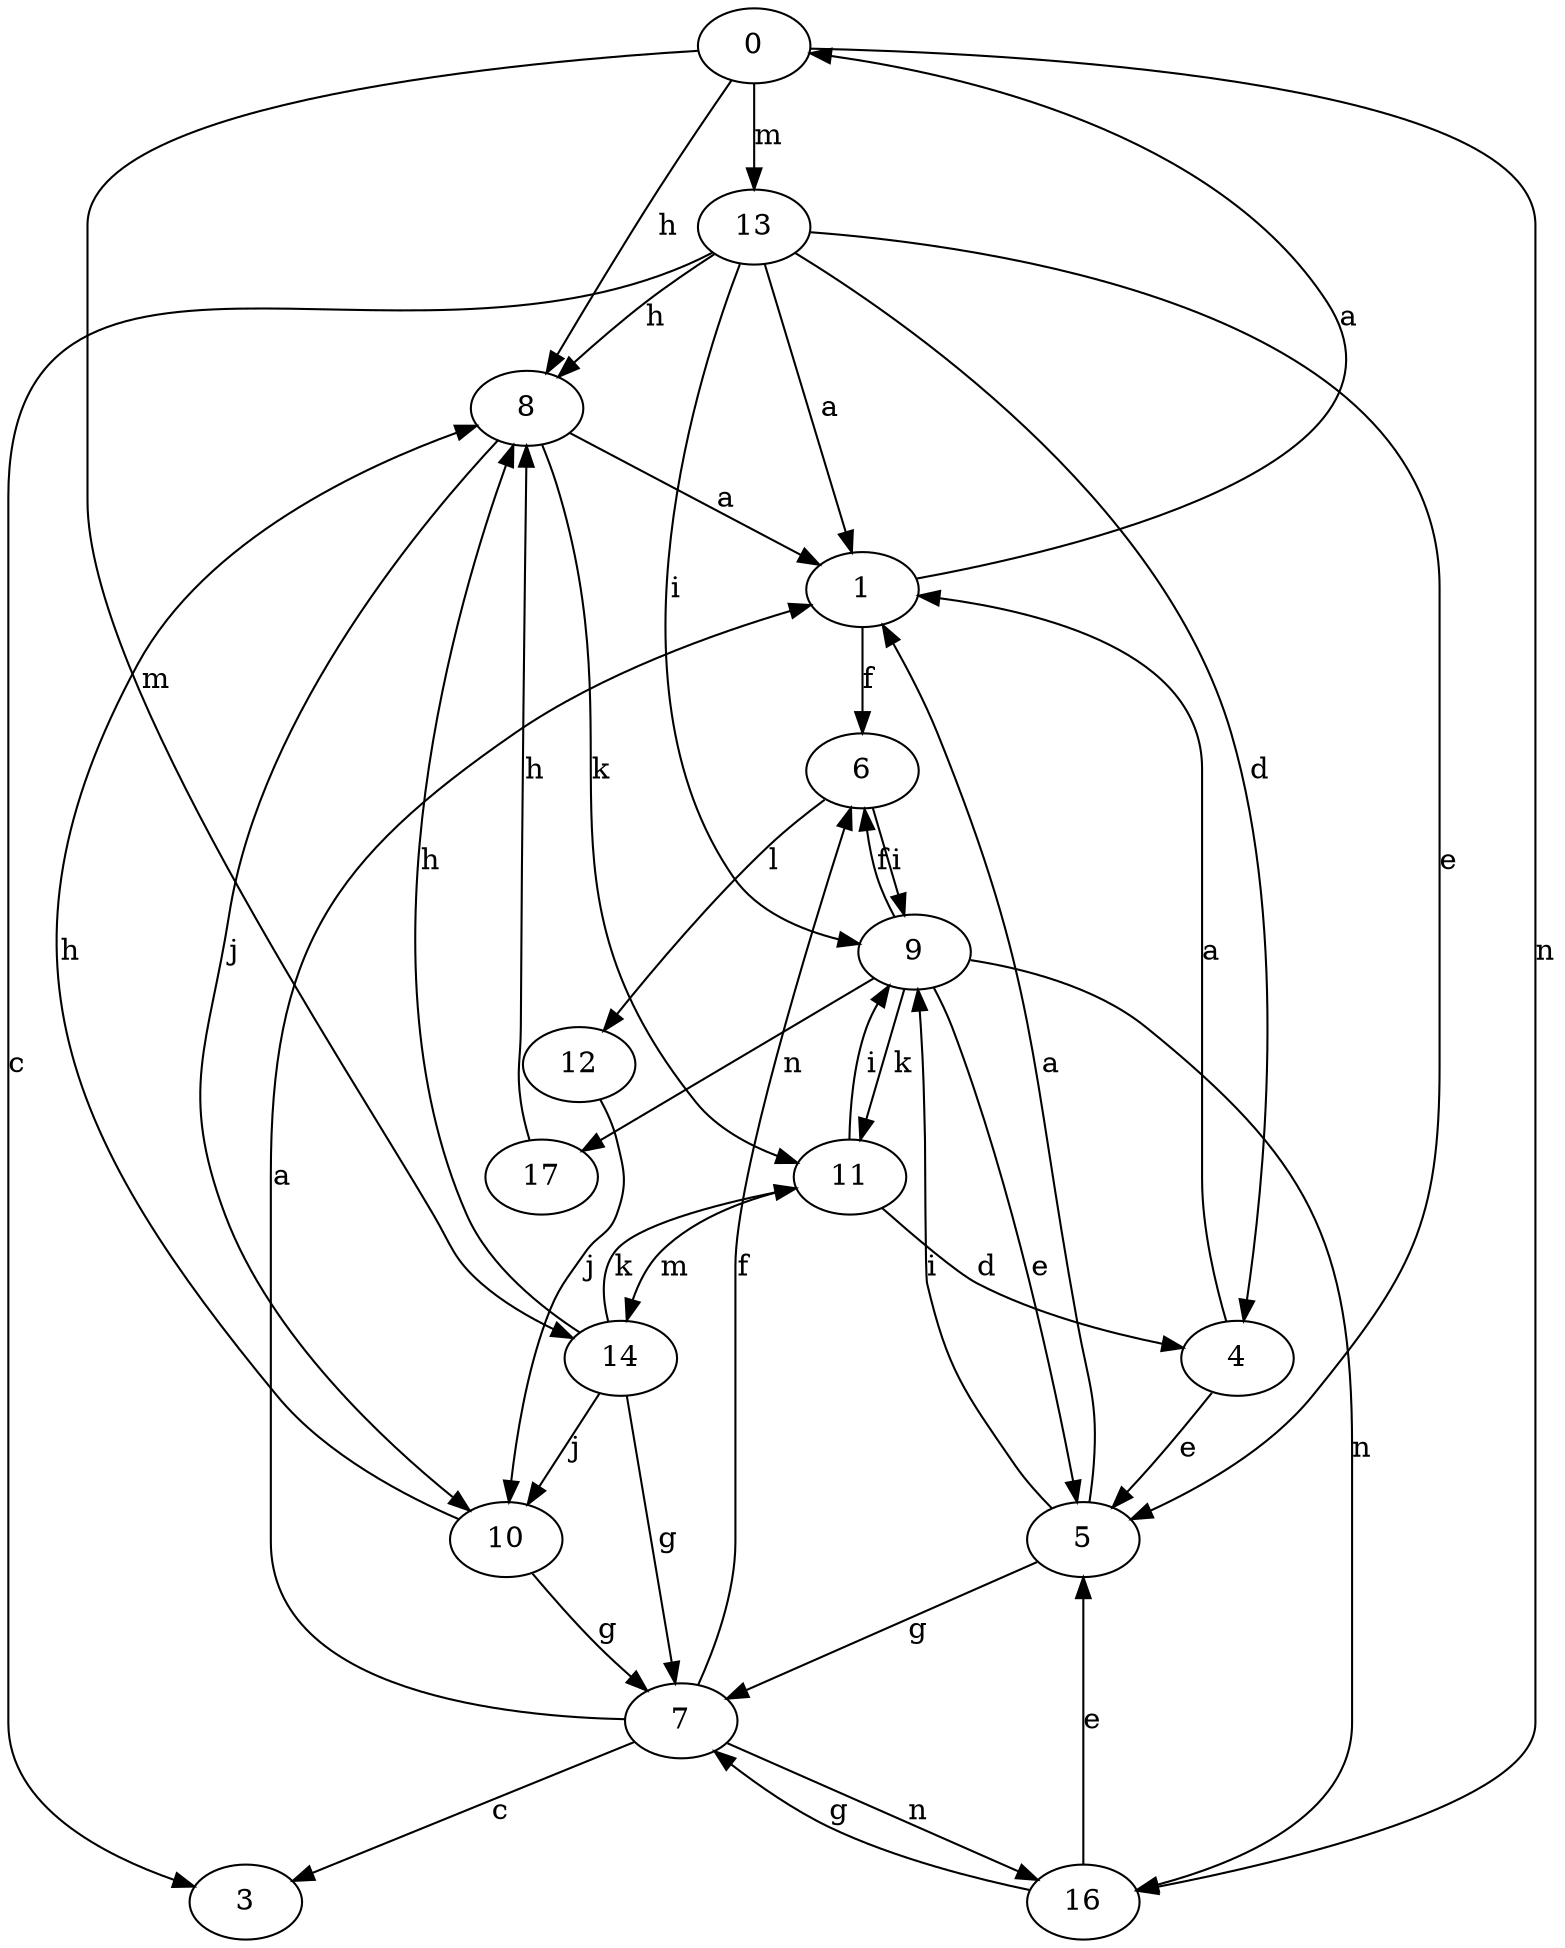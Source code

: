 strict digraph  {
0;
1;
3;
4;
5;
6;
7;
8;
9;
10;
11;
12;
13;
14;
16;
17;
0 -> 8  [label=h];
0 -> 13  [label=m];
0 -> 14  [label=m];
0 -> 16  [label=n];
1 -> 0  [label=a];
1 -> 6  [label=f];
4 -> 1  [label=a];
4 -> 5  [label=e];
5 -> 1  [label=a];
5 -> 7  [label=g];
5 -> 9  [label=i];
6 -> 9  [label=i];
6 -> 12  [label=l];
7 -> 1  [label=a];
7 -> 3  [label=c];
7 -> 6  [label=f];
7 -> 16  [label=n];
8 -> 1  [label=a];
8 -> 10  [label=j];
8 -> 11  [label=k];
9 -> 5  [label=e];
9 -> 6  [label=f];
9 -> 11  [label=k];
9 -> 16  [label=n];
9 -> 17  [label=n];
10 -> 7  [label=g];
10 -> 8  [label=h];
11 -> 4  [label=d];
11 -> 9  [label=i];
11 -> 14  [label=m];
12 -> 10  [label=j];
13 -> 1  [label=a];
13 -> 3  [label=c];
13 -> 4  [label=d];
13 -> 5  [label=e];
13 -> 8  [label=h];
13 -> 9  [label=i];
14 -> 7  [label=g];
14 -> 8  [label=h];
14 -> 10  [label=j];
14 -> 11  [label=k];
16 -> 5  [label=e];
16 -> 7  [label=g];
17 -> 8  [label=h];
}
